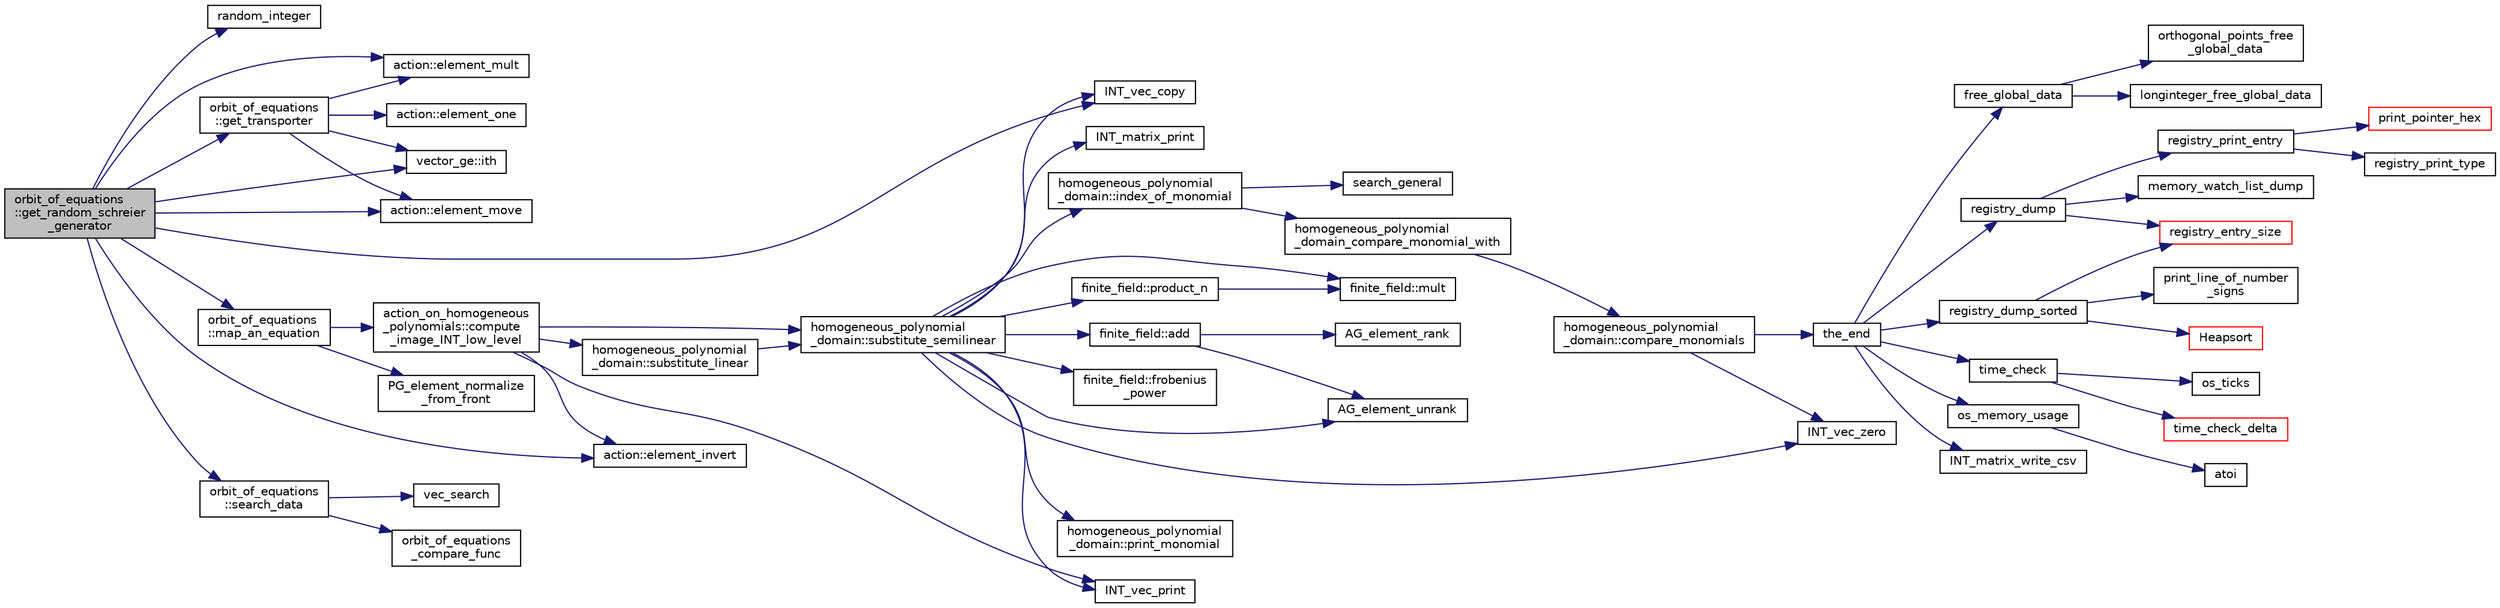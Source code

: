 digraph "orbit_of_equations::get_random_schreier_generator"
{
  edge [fontname="Helvetica",fontsize="10",labelfontname="Helvetica",labelfontsize="10"];
  node [fontname="Helvetica",fontsize="10",shape=record];
  rankdir="LR";
  Node169 [label="orbit_of_equations\l::get_random_schreier\l_generator",height=0.2,width=0.4,color="black", fillcolor="grey75", style="filled", fontcolor="black"];
  Node169 -> Node170 [color="midnightblue",fontsize="10",style="solid",fontname="Helvetica"];
  Node170 [label="random_integer",height=0.2,width=0.4,color="black", fillcolor="white", style="filled",URL="$d5/db4/io__and__os_8h.html#a509937846575424b1c8863e1bb96a766"];
  Node169 -> Node171 [color="midnightblue",fontsize="10",style="solid",fontname="Helvetica"];
  Node171 [label="orbit_of_equations\l::get_transporter",height=0.2,width=0.4,color="black", fillcolor="white", style="filled",URL="$dd/d23/classorbit__of__equations.html#ab111a24e2fd61274995f81a1c20a7029"];
  Node171 -> Node172 [color="midnightblue",fontsize="10",style="solid",fontname="Helvetica"];
  Node172 [label="action::element_one",height=0.2,width=0.4,color="black", fillcolor="white", style="filled",URL="$d2/d86/classaction.html#a780a105daf04d6d1fe7e2f63b3c88e3b"];
  Node171 -> Node173 [color="midnightblue",fontsize="10",style="solid",fontname="Helvetica"];
  Node173 [label="action::element_mult",height=0.2,width=0.4,color="black", fillcolor="white", style="filled",URL="$d2/d86/classaction.html#ae9e36b2cae1f0f7bd7144097fa9a34b3"];
  Node171 -> Node174 [color="midnightblue",fontsize="10",style="solid",fontname="Helvetica"];
  Node174 [label="vector_ge::ith",height=0.2,width=0.4,color="black", fillcolor="white", style="filled",URL="$d4/d6e/classvector__ge.html#a1ff002e8b746a9beb119d57dcd4a15ff"];
  Node171 -> Node175 [color="midnightblue",fontsize="10",style="solid",fontname="Helvetica"];
  Node175 [label="action::element_move",height=0.2,width=0.4,color="black", fillcolor="white", style="filled",URL="$d2/d86/classaction.html#a550947491bbb534d3d7951f50198a874"];
  Node169 -> Node173 [color="midnightblue",fontsize="10",style="solid",fontname="Helvetica"];
  Node169 -> Node174 [color="midnightblue",fontsize="10",style="solid",fontname="Helvetica"];
  Node169 -> Node176 [color="midnightblue",fontsize="10",style="solid",fontname="Helvetica"];
  Node176 [label="INT_vec_copy",height=0.2,width=0.4,color="black", fillcolor="white", style="filled",URL="$df/dbf/sajeeb_8_c.html#ac2d875e27e009af6ec04d17254d11075"];
  Node169 -> Node177 [color="midnightblue",fontsize="10",style="solid",fontname="Helvetica"];
  Node177 [label="orbit_of_equations\l::map_an_equation",height=0.2,width=0.4,color="black", fillcolor="white", style="filled",URL="$dd/d23/classorbit__of__equations.html#a2e38752d8c03f4284edce9c6da70b956"];
  Node177 -> Node178 [color="midnightblue",fontsize="10",style="solid",fontname="Helvetica"];
  Node178 [label="action_on_homogeneous\l_polynomials::compute\l_image_INT_low_level",height=0.2,width=0.4,color="black", fillcolor="white", style="filled",URL="$d5/dd4/classaction__on__homogeneous__polynomials.html#af4370de2c8dcb590c4b186457881f038"];
  Node178 -> Node179 [color="midnightblue",fontsize="10",style="solid",fontname="Helvetica"];
  Node179 [label="INT_vec_print",height=0.2,width=0.4,color="black", fillcolor="white", style="filled",URL="$df/dbf/sajeeb_8_c.html#a79a5901af0b47dd0d694109543c027fe"];
  Node178 -> Node180 [color="midnightblue",fontsize="10",style="solid",fontname="Helvetica"];
  Node180 [label="action::element_invert",height=0.2,width=0.4,color="black", fillcolor="white", style="filled",URL="$d2/d86/classaction.html#aa4bd01e338497714586636751fcef436"];
  Node178 -> Node181 [color="midnightblue",fontsize="10",style="solid",fontname="Helvetica"];
  Node181 [label="homogeneous_polynomial\l_domain::substitute_semilinear",height=0.2,width=0.4,color="black", fillcolor="white", style="filled",URL="$d2/da7/classhomogeneous__polynomial__domain.html#ae16fefaacc3385f9f385d1dd6df7ea4d"];
  Node181 -> Node182 [color="midnightblue",fontsize="10",style="solid",fontname="Helvetica"];
  Node182 [label="finite_field::frobenius\l_power",height=0.2,width=0.4,color="black", fillcolor="white", style="filled",URL="$df/d5a/classfinite__field.html#aec23e43aaefc0ed601cdfa3139496a92"];
  Node181 -> Node176 [color="midnightblue",fontsize="10",style="solid",fontname="Helvetica"];
  Node181 -> Node183 [color="midnightblue",fontsize="10",style="solid",fontname="Helvetica"];
  Node183 [label="INT_vec_zero",height=0.2,width=0.4,color="black", fillcolor="white", style="filled",URL="$df/dbf/sajeeb_8_c.html#aa8c9c7977203577026080f546fe4980f"];
  Node181 -> Node184 [color="midnightblue",fontsize="10",style="solid",fontname="Helvetica"];
  Node184 [label="homogeneous_polynomial\l_domain::print_monomial",height=0.2,width=0.4,color="black", fillcolor="white", style="filled",URL="$d2/da7/classhomogeneous__polynomial__domain.html#aba45b13898b259a147e45bf92a622fd8"];
  Node181 -> Node179 [color="midnightblue",fontsize="10",style="solid",fontname="Helvetica"];
  Node181 -> Node185 [color="midnightblue",fontsize="10",style="solid",fontname="Helvetica"];
  Node185 [label="INT_matrix_print",height=0.2,width=0.4,color="black", fillcolor="white", style="filled",URL="$d5/db4/io__and__os_8h.html#afd4180a24bef3a2b584668a4eaf607ff"];
  Node181 -> Node186 [color="midnightblue",fontsize="10",style="solid",fontname="Helvetica"];
  Node186 [label="AG_element_unrank",height=0.2,width=0.4,color="black", fillcolor="white", style="filled",URL="$d4/d67/geometry_8h.html#a4a33b86c87b2879b97cfa1327abe2885"];
  Node181 -> Node187 [color="midnightblue",fontsize="10",style="solid",fontname="Helvetica"];
  Node187 [label="finite_field::product_n",height=0.2,width=0.4,color="black", fillcolor="white", style="filled",URL="$df/d5a/classfinite__field.html#a9107b694cc52701dc6d84cfc9e6fb336"];
  Node187 -> Node188 [color="midnightblue",fontsize="10",style="solid",fontname="Helvetica"];
  Node188 [label="finite_field::mult",height=0.2,width=0.4,color="black", fillcolor="white", style="filled",URL="$df/d5a/classfinite__field.html#a24fb5917aa6d4d656fd855b7f44a13b0"];
  Node181 -> Node189 [color="midnightblue",fontsize="10",style="solid",fontname="Helvetica"];
  Node189 [label="homogeneous_polynomial\l_domain::index_of_monomial",height=0.2,width=0.4,color="black", fillcolor="white", style="filled",URL="$d2/da7/classhomogeneous__polynomial__domain.html#a3fad3fb2b940014fcfece1cebfbfa3ae"];
  Node189 -> Node190 [color="midnightblue",fontsize="10",style="solid",fontname="Helvetica"];
  Node190 [label="search_general",height=0.2,width=0.4,color="black", fillcolor="white", style="filled",URL="$d5/de2/foundations_2data__structures_2data__structures_8h.html#a9377e1012d2575d9cb22787cecf71eec"];
  Node189 -> Node191 [color="midnightblue",fontsize="10",style="solid",fontname="Helvetica"];
  Node191 [label="homogeneous_polynomial\l_domain_compare_monomial_with",height=0.2,width=0.4,color="black", fillcolor="white", style="filled",URL="$dd/db5/homogeneous__polynomial__domain_8_c.html#a0a0f8d40815145e0aceceabebad8d63d"];
  Node191 -> Node192 [color="midnightblue",fontsize="10",style="solid",fontname="Helvetica"];
  Node192 [label="homogeneous_polynomial\l_domain::compare_monomials",height=0.2,width=0.4,color="black", fillcolor="white", style="filled",URL="$d2/da7/classhomogeneous__polynomial__domain.html#a05c5959cb62502954c9cf93a85b8c019"];
  Node192 -> Node183 [color="midnightblue",fontsize="10",style="solid",fontname="Helvetica"];
  Node192 -> Node193 [color="midnightblue",fontsize="10",style="solid",fontname="Helvetica"];
  Node193 [label="the_end",height=0.2,width=0.4,color="black", fillcolor="white", style="filled",URL="$d9/d60/discreta_8h.html#a3ebbd3ccb665a9f78deaa7408577b60c"];
  Node193 -> Node194 [color="midnightblue",fontsize="10",style="solid",fontname="Helvetica"];
  Node194 [label="free_global_data",height=0.2,width=0.4,color="black", fillcolor="white", style="filled",URL="$d3/dfb/discreta__global_8_c.html#a6bd9eb050090f8cf1e92db88a459cc28"];
  Node194 -> Node195 [color="midnightblue",fontsize="10",style="solid",fontname="Helvetica"];
  Node195 [label="orthogonal_points_free\l_global_data",height=0.2,width=0.4,color="black", fillcolor="white", style="filled",URL="$d4/d67/geometry_8h.html#a9ff48c751a12182f1cc6ee384f80aa0b"];
  Node194 -> Node196 [color="midnightblue",fontsize="10",style="solid",fontname="Helvetica"];
  Node196 [label="longinteger_free_global_data",height=0.2,width=0.4,color="black", fillcolor="white", style="filled",URL="$de/dc5/algebra__and__number__theory_8h.html#a6160ced6b3ffc2765c111f7d4f94ed42"];
  Node193 -> Node197 [color="midnightblue",fontsize="10",style="solid",fontname="Helvetica"];
  Node197 [label="registry_dump",height=0.2,width=0.4,color="black", fillcolor="white", style="filled",URL="$d5/db4/io__and__os_8h.html#a8ad65cbe10865661e8bafd6be2164955"];
  Node197 -> Node198 [color="midnightblue",fontsize="10",style="solid",fontname="Helvetica"];
  Node198 [label="registry_print_entry",height=0.2,width=0.4,color="black", fillcolor="white", style="filled",URL="$df/d84/foundations_2io__and__os_2memory_8_c.html#a2b54b210ed9aae58085d1ef7fa3bcbff"];
  Node198 -> Node199 [color="midnightblue",fontsize="10",style="solid",fontname="Helvetica"];
  Node199 [label="print_pointer_hex",height=0.2,width=0.4,color="red", fillcolor="white", style="filled",URL="$d5/db4/io__and__os_8h.html#a32add94de62a1d910cc0fc35ed90ab48"];
  Node198 -> Node201 [color="midnightblue",fontsize="10",style="solid",fontname="Helvetica"];
  Node201 [label="registry_print_type",height=0.2,width=0.4,color="black", fillcolor="white", style="filled",URL="$df/d84/foundations_2io__and__os_2memory_8_c.html#a0c81861cc8a6dd21364c89bb3ac8e82c"];
  Node197 -> Node202 [color="midnightblue",fontsize="10",style="solid",fontname="Helvetica"];
  Node202 [label="registry_entry_size",height=0.2,width=0.4,color="red", fillcolor="white", style="filled",URL="$df/d84/foundations_2io__and__os_2memory_8_c.html#abb7fc0eff582133f5bd8a7cbd78d742b"];
  Node197 -> Node204 [color="midnightblue",fontsize="10",style="solid",fontname="Helvetica"];
  Node204 [label="memory_watch_list_dump",height=0.2,width=0.4,color="black", fillcolor="white", style="filled",URL="$df/d84/foundations_2io__and__os_2memory_8_c.html#ad0967d55a42071e28f50be4fbe7893bd"];
  Node193 -> Node205 [color="midnightblue",fontsize="10",style="solid",fontname="Helvetica"];
  Node205 [label="registry_dump_sorted",height=0.2,width=0.4,color="black", fillcolor="white", style="filled",URL="$d5/db4/io__and__os_8h.html#aa28c9ee8650332ad2d526d5eb4fae48e"];
  Node205 -> Node206 [color="midnightblue",fontsize="10",style="solid",fontname="Helvetica"];
  Node206 [label="print_line_of_number\l_signs",height=0.2,width=0.4,color="black", fillcolor="white", style="filled",URL="$d5/db4/io__and__os_8h.html#a59b640c1f8b0040f26fa06b641191105"];
  Node205 -> Node202 [color="midnightblue",fontsize="10",style="solid",fontname="Helvetica"];
  Node205 -> Node207 [color="midnightblue",fontsize="10",style="solid",fontname="Helvetica"];
  Node207 [label="Heapsort",height=0.2,width=0.4,color="red", fillcolor="white", style="filled",URL="$d5/de2/foundations_2data__structures_2data__structures_8h.html#a2af240488f5893071c88af35d9f06b6d"];
  Node193 -> Node213 [color="midnightblue",fontsize="10",style="solid",fontname="Helvetica"];
  Node213 [label="time_check",height=0.2,width=0.4,color="black", fillcolor="white", style="filled",URL="$d9/d60/discreta_8h.html#a04d64356f0c7cb798e55daec998c527e"];
  Node213 -> Node214 [color="midnightblue",fontsize="10",style="solid",fontname="Helvetica"];
  Node214 [label="os_ticks",height=0.2,width=0.4,color="black", fillcolor="white", style="filled",URL="$d5/db4/io__and__os_8h.html#a3da6d2b09e35d569adb7101dffcb5224"];
  Node213 -> Node215 [color="midnightblue",fontsize="10",style="solid",fontname="Helvetica"];
  Node215 [label="time_check_delta",height=0.2,width=0.4,color="red", fillcolor="white", style="filled",URL="$d3/d72/global_8_c.html#a89a8565e34c7dcbb97180cd6af7454a1"];
  Node193 -> Node218 [color="midnightblue",fontsize="10",style="solid",fontname="Helvetica"];
  Node218 [label="os_memory_usage",height=0.2,width=0.4,color="black", fillcolor="white", style="filled",URL="$d5/db4/io__and__os_8h.html#a5d6ab4b80c58e5d8bdb0fd1625709d0b"];
  Node218 -> Node219 [color="midnightblue",fontsize="10",style="solid",fontname="Helvetica"];
  Node219 [label="atoi",height=0.2,width=0.4,color="black", fillcolor="white", style="filled",URL="$d9/d60/discreta_8h.html#ad0ac71cbcb495289e474437d6b7d7fac"];
  Node193 -> Node220 [color="midnightblue",fontsize="10",style="solid",fontname="Helvetica"];
  Node220 [label="INT_matrix_write_csv",height=0.2,width=0.4,color="black", fillcolor="white", style="filled",URL="$d5/db4/io__and__os_8h.html#a57604af509e1d43e918fd38e5f4ee96f"];
  Node181 -> Node221 [color="midnightblue",fontsize="10",style="solid",fontname="Helvetica"];
  Node221 [label="finite_field::add",height=0.2,width=0.4,color="black", fillcolor="white", style="filled",URL="$df/d5a/classfinite__field.html#a8f12328a27500f3c7be0c849ebbc9d14"];
  Node221 -> Node186 [color="midnightblue",fontsize="10",style="solid",fontname="Helvetica"];
  Node221 -> Node222 [color="midnightblue",fontsize="10",style="solid",fontname="Helvetica"];
  Node222 [label="AG_element_rank",height=0.2,width=0.4,color="black", fillcolor="white", style="filled",URL="$d4/d67/geometry_8h.html#ab2ac908d07dd8038fd996e26bdc75c17"];
  Node181 -> Node188 [color="midnightblue",fontsize="10",style="solid",fontname="Helvetica"];
  Node178 -> Node223 [color="midnightblue",fontsize="10",style="solid",fontname="Helvetica"];
  Node223 [label="homogeneous_polynomial\l_domain::substitute_linear",height=0.2,width=0.4,color="black", fillcolor="white", style="filled",URL="$d2/da7/classhomogeneous__polynomial__domain.html#a236cbf545622995b80f5eb10a9f86c31"];
  Node223 -> Node181 [color="midnightblue",fontsize="10",style="solid",fontname="Helvetica"];
  Node177 -> Node224 [color="midnightblue",fontsize="10",style="solid",fontname="Helvetica"];
  Node224 [label="PG_element_normalize\l_from_front",height=0.2,width=0.4,color="black", fillcolor="white", style="filled",URL="$d4/d67/geometry_8h.html#af675caf5f9975573455c8d93cb56bf95"];
  Node169 -> Node225 [color="midnightblue",fontsize="10",style="solid",fontname="Helvetica"];
  Node225 [label="orbit_of_equations\l::search_data",height=0.2,width=0.4,color="black", fillcolor="white", style="filled",URL="$dd/d23/classorbit__of__equations.html#a7d6649ca7becd1d372389f3a84e32514"];
  Node225 -> Node226 [color="midnightblue",fontsize="10",style="solid",fontname="Helvetica"];
  Node226 [label="vec_search",height=0.2,width=0.4,color="black", fillcolor="white", style="filled",URL="$d5/de2/foundations_2data__structures_2data__structures_8h.html#a2d4becb500cd39649c49f94188b31bc5"];
  Node225 -> Node227 [color="midnightblue",fontsize="10",style="solid",fontname="Helvetica"];
  Node227 [label="orbit_of_equations\l_compare_func",height=0.2,width=0.4,color="black", fillcolor="white", style="filled",URL="$dc/d3d/orbit__of__equations_8_c.html#a45369531a23f3b2a64b375ddbafb6e7f"];
  Node169 -> Node180 [color="midnightblue",fontsize="10",style="solid",fontname="Helvetica"];
  Node169 -> Node175 [color="midnightblue",fontsize="10",style="solid",fontname="Helvetica"];
}
